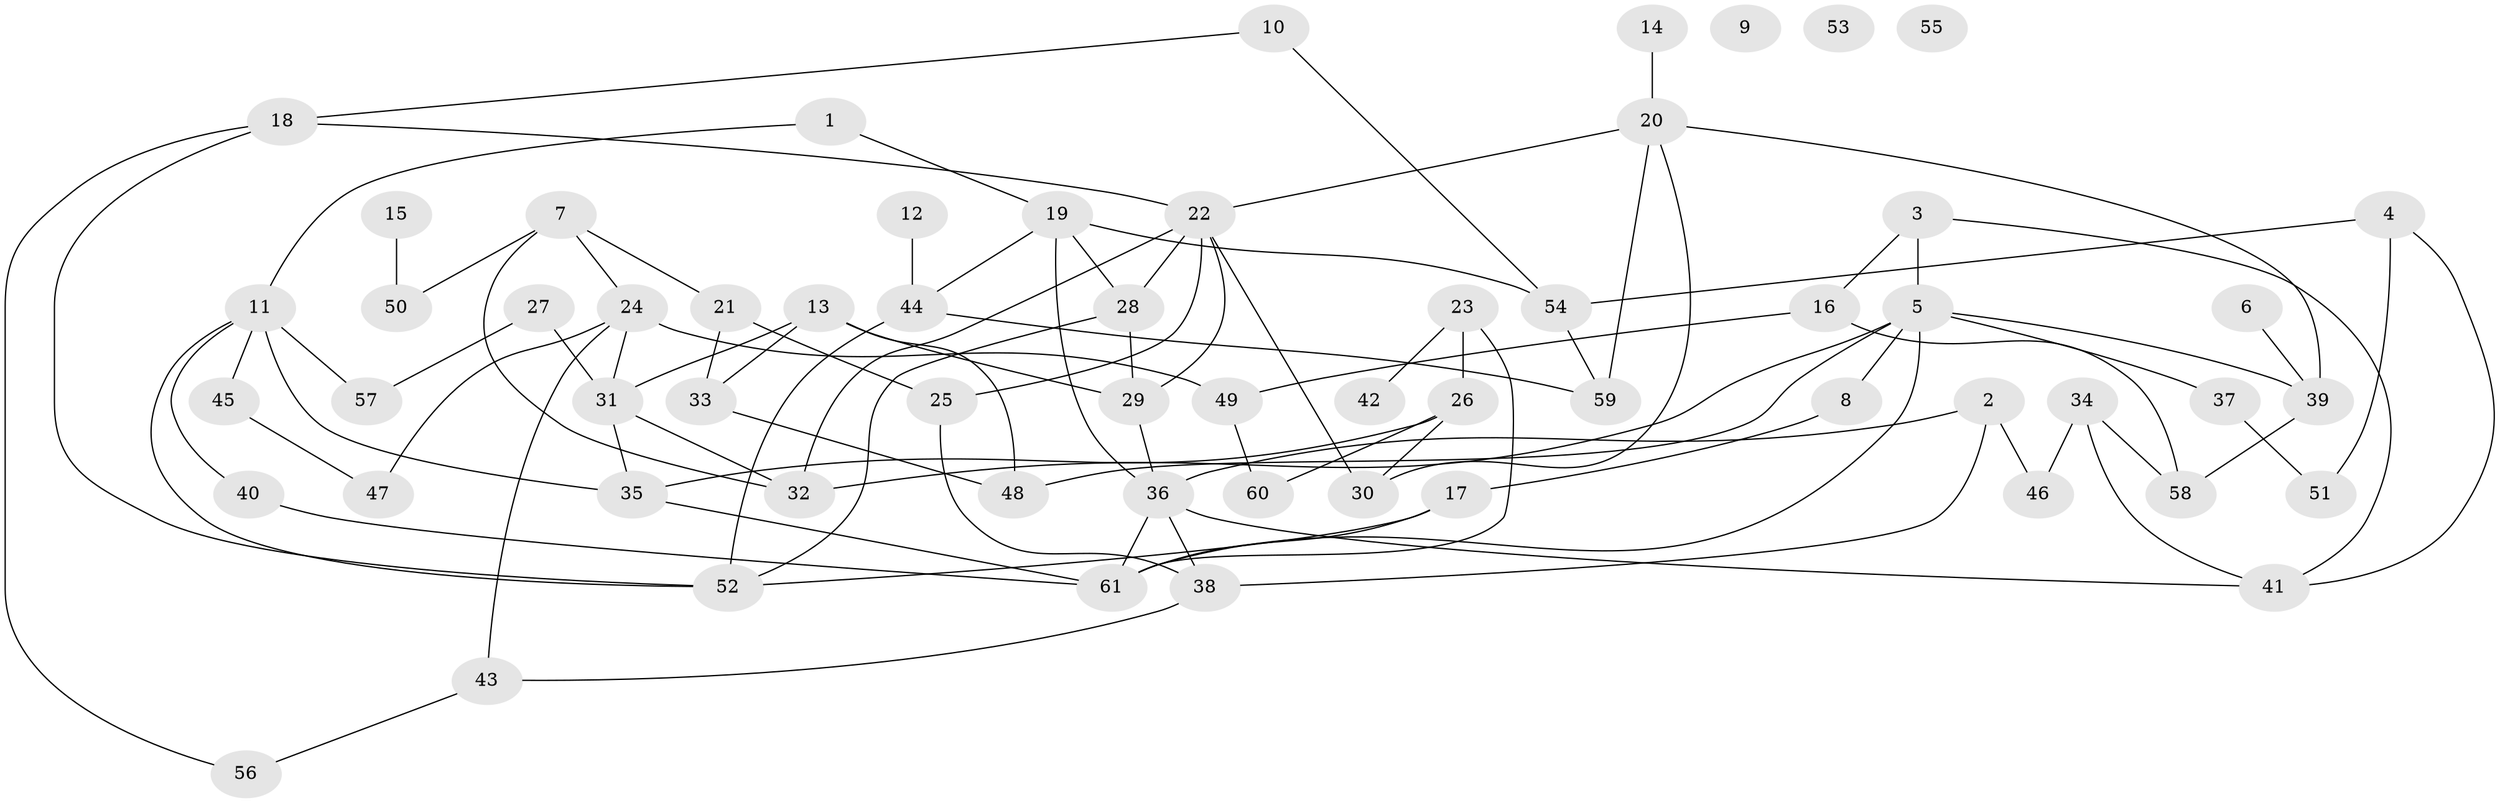 // coarse degree distribution, {1: 0.16666666666666666, 0: 0.08333333333333333, 2: 0.2777777777777778, 4: 0.19444444444444445, 5: 0.08333333333333333, 6: 0.05555555555555555, 3: 0.08333333333333333, 9: 0.027777777777777776, 7: 0.027777777777777776}
// Generated by graph-tools (version 1.1) at 2025/42/03/04/25 21:42:16]
// undirected, 61 vertices, 95 edges
graph export_dot {
graph [start="1"]
  node [color=gray90,style=filled];
  1;
  2;
  3;
  4;
  5;
  6;
  7;
  8;
  9;
  10;
  11;
  12;
  13;
  14;
  15;
  16;
  17;
  18;
  19;
  20;
  21;
  22;
  23;
  24;
  25;
  26;
  27;
  28;
  29;
  30;
  31;
  32;
  33;
  34;
  35;
  36;
  37;
  38;
  39;
  40;
  41;
  42;
  43;
  44;
  45;
  46;
  47;
  48;
  49;
  50;
  51;
  52;
  53;
  54;
  55;
  56;
  57;
  58;
  59;
  60;
  61;
  1 -- 11;
  1 -- 19;
  2 -- 36;
  2 -- 38;
  2 -- 46;
  3 -- 5;
  3 -- 16;
  3 -- 41;
  4 -- 41;
  4 -- 51;
  4 -- 54;
  5 -- 8;
  5 -- 32;
  5 -- 37;
  5 -- 39;
  5 -- 48;
  5 -- 61;
  6 -- 39;
  7 -- 21;
  7 -- 24;
  7 -- 32;
  7 -- 50;
  8 -- 17;
  10 -- 18;
  10 -- 54;
  11 -- 35;
  11 -- 40;
  11 -- 45;
  11 -- 52;
  11 -- 57;
  12 -- 44;
  13 -- 29;
  13 -- 31;
  13 -- 33;
  13 -- 48;
  14 -- 20;
  15 -- 50;
  16 -- 49;
  16 -- 58;
  17 -- 52;
  17 -- 61;
  18 -- 22;
  18 -- 52;
  18 -- 56;
  19 -- 28;
  19 -- 36;
  19 -- 44;
  19 -- 54;
  20 -- 22;
  20 -- 30;
  20 -- 39;
  20 -- 59;
  21 -- 25;
  21 -- 33;
  22 -- 25;
  22 -- 28;
  22 -- 29;
  22 -- 30;
  22 -- 32;
  23 -- 26;
  23 -- 42;
  23 -- 61;
  24 -- 31;
  24 -- 43;
  24 -- 47;
  24 -- 49;
  25 -- 38;
  26 -- 30;
  26 -- 35;
  26 -- 60;
  27 -- 31;
  27 -- 57;
  28 -- 29;
  28 -- 52;
  29 -- 36;
  31 -- 32;
  31 -- 35;
  33 -- 48;
  34 -- 41;
  34 -- 46;
  34 -- 58;
  35 -- 61;
  36 -- 38;
  36 -- 41;
  36 -- 61;
  37 -- 51;
  38 -- 43;
  39 -- 58;
  40 -- 61;
  43 -- 56;
  44 -- 52;
  44 -- 59;
  45 -- 47;
  49 -- 60;
  54 -- 59;
}
